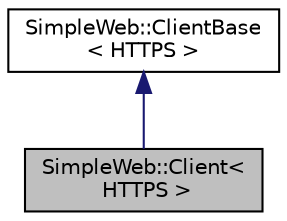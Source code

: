 digraph "SimpleWeb::Client&lt; HTTPS &gt;"
{
  edge [fontname="Helvetica",fontsize="10",labelfontname="Helvetica",labelfontsize="10"];
  node [fontname="Helvetica",fontsize="10",shape=record];
  Node1 [label="SimpleWeb::Client\<\l HTTPS \>",height=0.2,width=0.4,color="black", fillcolor="grey75", style="filled", fontcolor="black"];
  Node2 -> Node1 [dir="back",color="midnightblue",fontsize="10",style="solid",fontname="Helvetica"];
  Node2 [label="SimpleWeb::ClientBase\l\< HTTPS \>",height=0.2,width=0.4,color="black", fillcolor="white", style="filled",URL="$classSimpleWeb_1_1ClientBase.html"];
}
